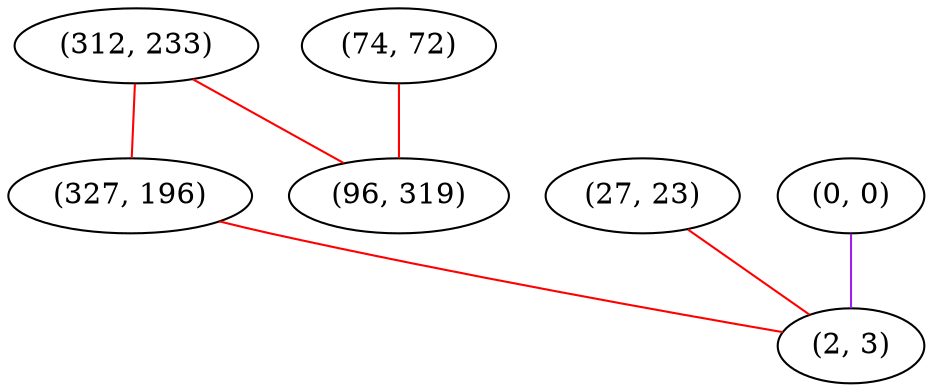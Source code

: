 graph "" {
"(312, 233)";
"(27, 23)";
"(0, 0)";
"(74, 72)";
"(327, 196)";
"(2, 3)";
"(96, 319)";
"(312, 233)" -- "(327, 196)"  [color=red, key=0, weight=1];
"(312, 233)" -- "(96, 319)"  [color=red, key=0, weight=1];
"(27, 23)" -- "(2, 3)"  [color=red, key=0, weight=1];
"(0, 0)" -- "(2, 3)"  [color=purple, key=0, weight=4];
"(74, 72)" -- "(96, 319)"  [color=red, key=0, weight=1];
"(327, 196)" -- "(2, 3)"  [color=red, key=0, weight=1];
}
